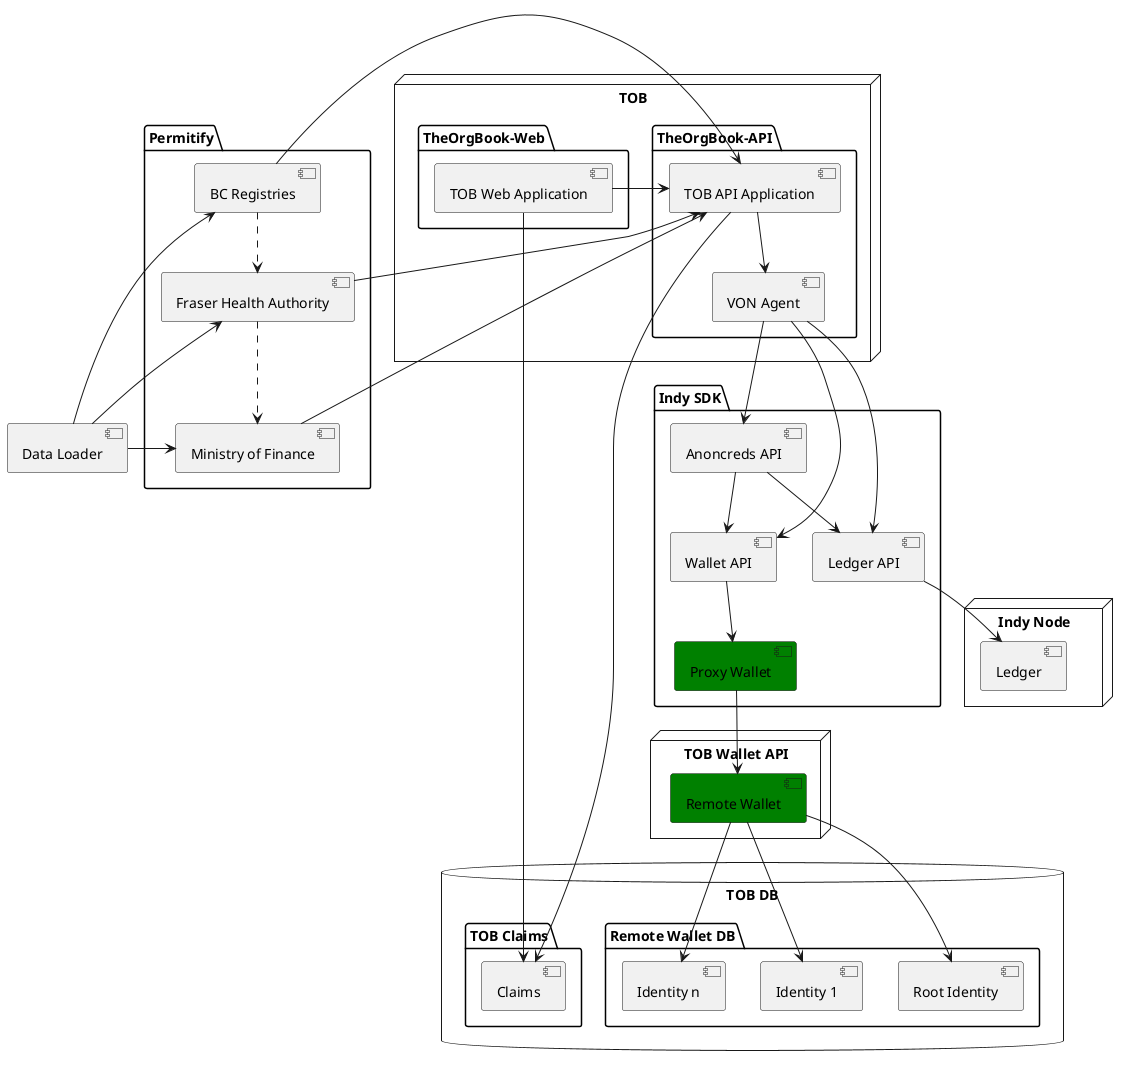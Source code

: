 @startuml
node "TOB" {
folder "TheOrgBook-Web" {
[TOB Web Application]
}
folder "TheOrgBook-API" {
[TOB API Application]
[VON Agent]
}
}
folder "Permitify" {
  [BC Registries]
  [Fraser Health Authority]
  [Ministry of Finance]
}
[BC Registries] .down.> [Fraser Health Authority]
[Fraser Health Authority] .down.> [Ministry of Finance]

[Data Loader] -left-> [BC Registries]
[Data Loader] -left-> [Fraser Health Authority]
[Data Loader] -left-> [Ministry of Finance]

[BC Registries] -left-> [TOB API Application]
[Fraser Health Authority] -left-> [TOB API Application]
[Ministry of Finance] -left-> [TOB API Application]

[TOB API Application] --> [VON Agent]
[TOB Web Application] -left-> [TOB API Application]

folder "Indy SDK" {
[Ledger API]
[Anoncreds API]
[Wallet API]
[Proxy Wallet]
}
component [Proxy Wallet] #Green
[VON Agent] --> [Ledger API]
[VON Agent] --> [Anoncreds API]
[VON Agent] --> [Wallet API]
[Anoncreds API] --> [Ledger API]
[Anoncreds API] --> [Wallet API]
[Wallet API] --> [Proxy Wallet]
node "Indy Node" {
[Ledger]
}
node "TOB Wallet API" {
[Remote Wallet]
}
component [Remote Wallet] #Green
database "TOB DB" {
folder "TOB Claims" {
[Claims]
}
folder "Remote Wallet DB" {
[Root Identity]
[Identity 1]
[Identity n]
}
}
[TOB Web Application] --> [Claims]
[TOB API Application] --> [Claims]
[Remote Wallet] --> [Root Identity]
[Remote Wallet] --> [Identity 1]
[Remote Wallet] --> [Identity n]
[Proxy Wallet] --> [Remote Wallet]
[Ledger API] --> [Ledger]
@enduml
